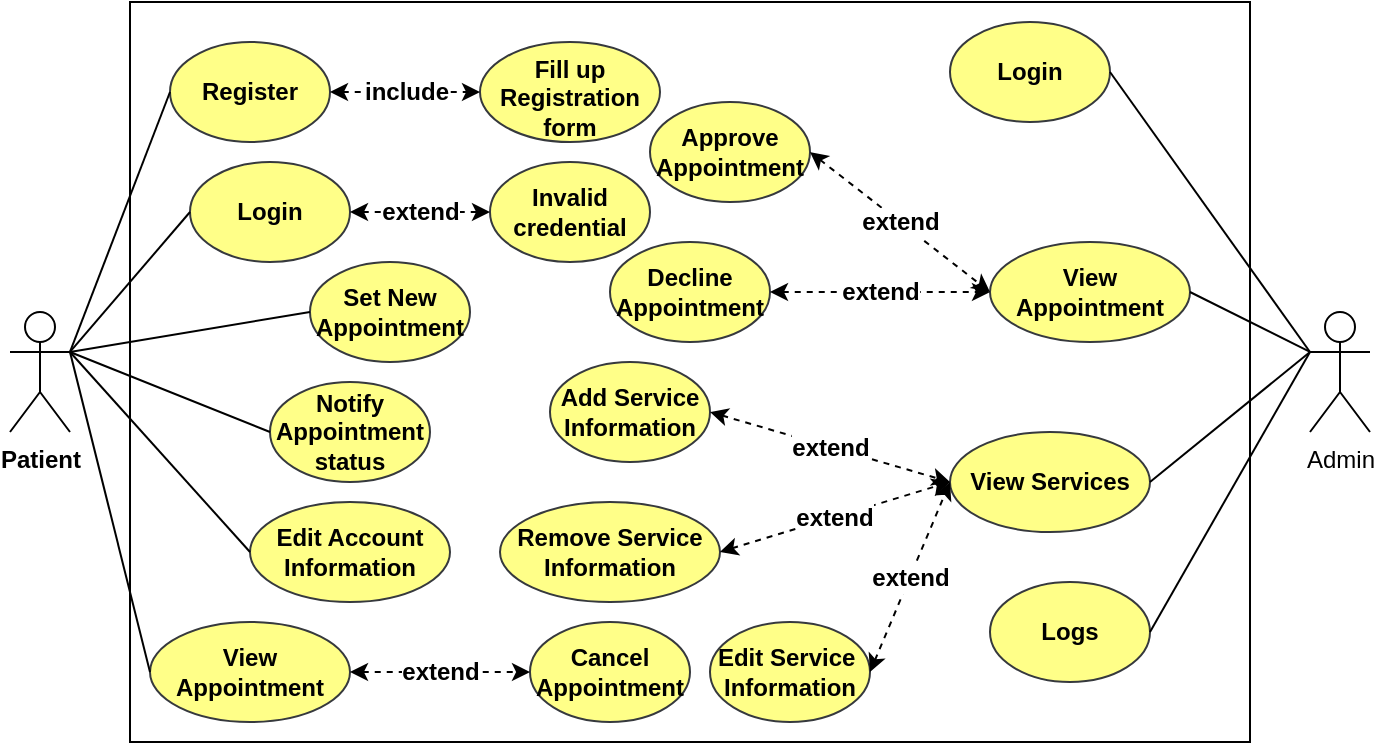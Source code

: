 <mxfile version="24.4.10" type="github">
  <diagram name="Page-1" id="79gIOcS9Xv7NSGEWYJVs">
    <mxGraphModel dx="954" dy="606" grid="1" gridSize="10" guides="1" tooltips="1" connect="1" arrows="1" fold="1" page="1" pageScale="1" pageWidth="850" pageHeight="1100" math="0" shadow="0">
      <root>
        <mxCell id="0" />
        <mxCell id="1" parent="0" />
        <mxCell id="2qKrSkv5YscFLQlsGEou-5" value="" style="rounded=0;whiteSpace=wrap;html=1;" vertex="1" parent="1">
          <mxGeometry x="70" y="100" width="560" height="370" as="geometry" />
        </mxCell>
        <mxCell id="2qKrSkv5YscFLQlsGEou-6" value="&lt;b&gt;Patient&lt;/b&gt;" style="shape=umlActor;verticalLabelPosition=bottom;verticalAlign=top;html=1;outlineConnect=0;" vertex="1" parent="1">
          <mxGeometry x="10" y="255" width="30" height="60" as="geometry" />
        </mxCell>
        <mxCell id="2qKrSkv5YscFLQlsGEou-7" value="Admin" style="shape=umlActor;verticalLabelPosition=bottom;verticalAlign=top;html=1;outlineConnect=0;" vertex="1" parent="1">
          <mxGeometry x="660" y="255" width="30" height="60" as="geometry" />
        </mxCell>
        <mxCell id="2qKrSkv5YscFLQlsGEou-8" value="Register" style="ellipse;whiteSpace=wrap;html=1;fillColor=#ffff88;strokeColor=#36393d;fontStyle=1" vertex="1" parent="1">
          <mxGeometry x="90" y="120" width="80" height="50" as="geometry" />
        </mxCell>
        <mxCell id="2qKrSkv5YscFLQlsGEou-9" value="Login" style="ellipse;whiteSpace=wrap;html=1;fillColor=#ffff88;strokeColor=#36393d;fontStyle=1" vertex="1" parent="1">
          <mxGeometry x="100" y="180" width="80" height="50" as="geometry" />
        </mxCell>
        <mxCell id="2qKrSkv5YscFLQlsGEou-10" value="Fill up Registration form" style="ellipse;whiteSpace=wrap;html=1;fillColor=#ffff88;strokeColor=#36393d;verticalAlign=top;fontStyle=1" vertex="1" parent="1">
          <mxGeometry x="245" y="120" width="90" height="50" as="geometry" />
        </mxCell>
        <mxCell id="2qKrSkv5YscFLQlsGEou-11" value="&lt;div&gt;&lt;span style=&quot;background-color: initial;&quot;&gt;Invalid credential&lt;/span&gt;&lt;br&gt;&lt;/div&gt;" style="ellipse;whiteSpace=wrap;html=1;fillColor=#ffff88;strokeColor=#36393d;verticalAlign=middle;fontStyle=1" vertex="1" parent="1">
          <mxGeometry x="250" y="180" width="80" height="50" as="geometry" />
        </mxCell>
        <mxCell id="2qKrSkv5YscFLQlsGEou-15" value="Set New Appointment" style="ellipse;whiteSpace=wrap;html=1;fillColor=#ffff88;strokeColor=#36393d;fontStyle=1" vertex="1" parent="1">
          <mxGeometry x="160" y="230" width="80" height="50" as="geometry" />
        </mxCell>
        <mxCell id="2qKrSkv5YscFLQlsGEou-16" value="Notify Appointment status" style="ellipse;whiteSpace=wrap;html=1;fillColor=#ffff88;strokeColor=#36393d;fontStyle=1" vertex="1" parent="1">
          <mxGeometry x="140" y="290" width="80" height="50" as="geometry" />
        </mxCell>
        <mxCell id="2qKrSkv5YscFLQlsGEou-17" value="Edit Account Information" style="ellipse;whiteSpace=wrap;html=1;fillColor=#ffff88;strokeColor=#36393d;fontStyle=1" vertex="1" parent="1">
          <mxGeometry x="130" y="350" width="100" height="50" as="geometry" />
        </mxCell>
        <mxCell id="2qKrSkv5YscFLQlsGEou-18" value="View Appointment" style="ellipse;whiteSpace=wrap;html=1;fillColor=#ffff88;strokeColor=#36393d;fontStyle=1" vertex="1" parent="1">
          <mxGeometry x="80" y="410" width="100" height="50" as="geometry" />
        </mxCell>
        <mxCell id="2qKrSkv5YscFLQlsGEou-19" value="Cancel Appointment" style="ellipse;whiteSpace=wrap;html=1;fillColor=#ffff88;strokeColor=#36393d;fontStyle=1" vertex="1" parent="1">
          <mxGeometry x="270" y="410" width="80" height="50" as="geometry" />
        </mxCell>
        <mxCell id="2qKrSkv5YscFLQlsGEou-20" value="Add Service Information" style="ellipse;whiteSpace=wrap;html=1;fillColor=#ffff88;strokeColor=#36393d;fontStyle=1" vertex="1" parent="1">
          <mxGeometry x="280" y="280" width="80" height="50" as="geometry" />
        </mxCell>
        <mxCell id="2qKrSkv5YscFLQlsGEou-21" value="Login" style="ellipse;whiteSpace=wrap;html=1;fillColor=#ffff88;strokeColor=#36393d;fontStyle=1" vertex="1" parent="1">
          <mxGeometry x="480" y="110" width="80" height="50" as="geometry" />
        </mxCell>
        <mxCell id="2qKrSkv5YscFLQlsGEou-22" value="View Appointment" style="ellipse;whiteSpace=wrap;html=1;fillColor=#ffff88;strokeColor=#36393d;fontStyle=1" vertex="1" parent="1">
          <mxGeometry x="500" y="220" width="100" height="50" as="geometry" />
        </mxCell>
        <mxCell id="2qKrSkv5YscFLQlsGEou-23" value="Decline Appointment" style="ellipse;whiteSpace=wrap;html=1;fillColor=#ffff88;strokeColor=#36393d;fontStyle=1" vertex="1" parent="1">
          <mxGeometry x="310" y="220" width="80" height="50" as="geometry" />
        </mxCell>
        <mxCell id="2qKrSkv5YscFLQlsGEou-24" value="Approve Appointment" style="ellipse;whiteSpace=wrap;html=1;fillColor=#ffff88;strokeColor=#36393d;fontStyle=1" vertex="1" parent="1">
          <mxGeometry x="330" y="150" width="80" height="50" as="geometry" />
        </mxCell>
        <mxCell id="2qKrSkv5YscFLQlsGEou-25" value="View Services" style="ellipse;whiteSpace=wrap;html=1;fillColor=#ffff88;strokeColor=#36393d;fontStyle=1" vertex="1" parent="1">
          <mxGeometry x="480" y="315" width="100" height="50" as="geometry" />
        </mxCell>
        <mxCell id="2qKrSkv5YscFLQlsGEou-26" value="Remove Service Information" style="ellipse;whiteSpace=wrap;html=1;fillColor=#ffff88;strokeColor=#36393d;fontStyle=1" vertex="1" parent="1">
          <mxGeometry x="255" y="350" width="110" height="50" as="geometry" />
        </mxCell>
        <mxCell id="2qKrSkv5YscFLQlsGEou-27" value="Edit Service&amp;nbsp;&lt;br&gt;Information" style="ellipse;whiteSpace=wrap;html=1;fillColor=#ffff88;strokeColor=#36393d;fontStyle=1" vertex="1" parent="1">
          <mxGeometry x="360" y="410" width="80" height="50" as="geometry" />
        </mxCell>
        <mxCell id="2qKrSkv5YscFLQlsGEou-32" value="" style="endArrow=none;html=1;rounded=0;entryX=0;entryY=0.5;entryDx=0;entryDy=0;exitX=1;exitY=0.333;exitDx=0;exitDy=0;exitPerimeter=0;" edge="1" parent="1" source="2qKrSkv5YscFLQlsGEou-6" target="2qKrSkv5YscFLQlsGEou-8">
          <mxGeometry width="50" height="50" relative="1" as="geometry">
            <mxPoint x="90" y="240" as="sourcePoint" />
            <mxPoint x="140" y="190" as="targetPoint" />
          </mxGeometry>
        </mxCell>
        <mxCell id="2qKrSkv5YscFLQlsGEou-33" value="" style="endArrow=none;html=1;rounded=0;entryX=0;entryY=0.5;entryDx=0;entryDy=0;exitX=1;exitY=0.333;exitDx=0;exitDy=0;exitPerimeter=0;" edge="1" parent="1" source="2qKrSkv5YscFLQlsGEou-6" target="2qKrSkv5YscFLQlsGEou-9">
          <mxGeometry width="50" height="50" relative="1" as="geometry">
            <mxPoint x="60" y="250" as="sourcePoint" />
            <mxPoint x="170" y="175" as="targetPoint" />
          </mxGeometry>
        </mxCell>
        <mxCell id="2qKrSkv5YscFLQlsGEou-36" value="&lt;font style=&quot;font-size: 12px;&quot;&gt;include&lt;/font&gt;" style="endArrow=classic;startArrow=classic;html=1;rounded=0;dashed=1;entryX=0;entryY=0.5;entryDx=0;entryDy=0;exitX=1;exitY=0.5;exitDx=0;exitDy=0;fontStyle=1" edge="1" parent="1" source="2qKrSkv5YscFLQlsGEou-8" target="2qKrSkv5YscFLQlsGEou-10">
          <mxGeometry width="50" height="50" relative="1" as="geometry">
            <mxPoint x="135" y="320" as="sourcePoint" />
            <mxPoint x="185" y="270" as="targetPoint" />
          </mxGeometry>
        </mxCell>
        <mxCell id="2qKrSkv5YscFLQlsGEou-39" value="&lt;font style=&quot;font-size: 12px;&quot;&gt;extend&lt;/font&gt;" style="endArrow=classic;startArrow=classic;html=1;rounded=0;dashed=1;entryX=0;entryY=0.5;entryDx=0;entryDy=0;exitX=1;exitY=0.5;exitDx=0;exitDy=0;fontStyle=1" edge="1" parent="1" source="2qKrSkv5YscFLQlsGEou-9" target="2qKrSkv5YscFLQlsGEou-11">
          <mxGeometry width="50" height="50" relative="1" as="geometry">
            <mxPoint x="180" y="155" as="sourcePoint" />
            <mxPoint x="270" y="135" as="targetPoint" />
          </mxGeometry>
        </mxCell>
        <mxCell id="2qKrSkv5YscFLQlsGEou-40" value="" style="endArrow=none;html=1;rounded=0;entryX=0;entryY=0.5;entryDx=0;entryDy=0;exitX=1;exitY=0.333;exitDx=0;exitDy=0;exitPerimeter=0;" edge="1" parent="1" source="2qKrSkv5YscFLQlsGEou-6" target="2qKrSkv5YscFLQlsGEou-15">
          <mxGeometry width="50" height="50" relative="1" as="geometry">
            <mxPoint x="60" y="250" as="sourcePoint" />
            <mxPoint x="110" y="215" as="targetPoint" />
          </mxGeometry>
        </mxCell>
        <mxCell id="2qKrSkv5YscFLQlsGEou-41" value="" style="endArrow=none;html=1;rounded=0;entryX=0;entryY=0.5;entryDx=0;entryDy=0;exitX=1;exitY=0.333;exitDx=0;exitDy=0;exitPerimeter=0;" edge="1" parent="1" source="2qKrSkv5YscFLQlsGEou-6" target="2qKrSkv5YscFLQlsGEou-16">
          <mxGeometry width="50" height="50" relative="1" as="geometry">
            <mxPoint x="70" y="260" as="sourcePoint" />
            <mxPoint x="120" y="225" as="targetPoint" />
          </mxGeometry>
        </mxCell>
        <mxCell id="2qKrSkv5YscFLQlsGEou-42" value="" style="endArrow=none;html=1;rounded=0;entryX=0;entryY=0.5;entryDx=0;entryDy=0;exitX=1;exitY=0.333;exitDx=0;exitDy=0;exitPerimeter=0;" edge="1" parent="1" source="2qKrSkv5YscFLQlsGEou-6" target="2qKrSkv5YscFLQlsGEou-17">
          <mxGeometry width="50" height="50" relative="1" as="geometry">
            <mxPoint x="60" y="240" as="sourcePoint" />
            <mxPoint x="130" y="235" as="targetPoint" />
          </mxGeometry>
        </mxCell>
        <mxCell id="2qKrSkv5YscFLQlsGEou-43" value="" style="endArrow=none;html=1;rounded=0;entryX=0;entryY=0.5;entryDx=0;entryDy=0;exitX=1;exitY=0.333;exitDx=0;exitDy=0;exitPerimeter=0;" edge="1" parent="1" source="2qKrSkv5YscFLQlsGEou-6" target="2qKrSkv5YscFLQlsGEou-18">
          <mxGeometry width="50" height="50" relative="1" as="geometry">
            <mxPoint x="90" y="280" as="sourcePoint" />
            <mxPoint x="140" y="245" as="targetPoint" />
          </mxGeometry>
        </mxCell>
        <mxCell id="2qKrSkv5YscFLQlsGEou-44" value="" style="endArrow=none;html=1;rounded=0;entryX=0;entryY=0.333;entryDx=0;entryDy=0;exitX=1;exitY=0.5;exitDx=0;exitDy=0;entryPerimeter=0;" edge="1" parent="1" source="2qKrSkv5YscFLQlsGEou-21" target="2qKrSkv5YscFLQlsGEou-7">
          <mxGeometry width="50" height="50" relative="1" as="geometry">
            <mxPoint x="580" y="302.5" as="sourcePoint" />
            <mxPoint x="630" y="267.5" as="targetPoint" />
          </mxGeometry>
        </mxCell>
        <mxCell id="2qKrSkv5YscFLQlsGEou-45" value="" style="endArrow=none;html=1;rounded=0;entryX=0;entryY=0.333;entryDx=0;entryDy=0;exitX=1;exitY=0.5;exitDx=0;exitDy=0;entryPerimeter=0;" edge="1" parent="1" source="2qKrSkv5YscFLQlsGEou-22" target="2qKrSkv5YscFLQlsGEou-7">
          <mxGeometry width="50" height="50" relative="1" as="geometry">
            <mxPoint x="590" y="145" as="sourcePoint" />
            <mxPoint x="690" y="220" as="targetPoint" />
          </mxGeometry>
        </mxCell>
        <mxCell id="2qKrSkv5YscFLQlsGEou-47" value="&lt;font style=&quot;font-size: 12px;&quot;&gt;extend&lt;/font&gt;" style="endArrow=classic;startArrow=classic;html=1;rounded=0;dashed=1;entryX=0;entryY=0.5;entryDx=0;entryDy=0;exitX=1;exitY=0.5;exitDx=0;exitDy=0;fontStyle=1" edge="1" parent="1" source="2qKrSkv5YscFLQlsGEou-24" target="2qKrSkv5YscFLQlsGEou-22">
          <mxGeometry width="50" height="50" relative="1" as="geometry">
            <mxPoint x="430" y="254.5" as="sourcePoint" />
            <mxPoint x="515" y="254.5" as="targetPoint" />
          </mxGeometry>
        </mxCell>
        <mxCell id="2qKrSkv5YscFLQlsGEou-48" value="&lt;font style=&quot;font-size: 12px;&quot;&gt;extend&lt;/font&gt;" style="endArrow=classic;startArrow=classic;html=1;rounded=0;dashed=1;entryX=0;entryY=0.5;entryDx=0;entryDy=0;exitX=1;exitY=0.5;exitDx=0;exitDy=0;fontStyle=1" edge="1" parent="1" source="2qKrSkv5YscFLQlsGEou-23" target="2qKrSkv5YscFLQlsGEou-22">
          <mxGeometry width="50" height="50" relative="1" as="geometry">
            <mxPoint x="440" y="155" as="sourcePoint" />
            <mxPoint x="480" y="205" as="targetPoint" />
          </mxGeometry>
        </mxCell>
        <mxCell id="2qKrSkv5YscFLQlsGEou-49" value="" style="endArrow=none;html=1;rounded=0;entryX=0;entryY=0.333;entryDx=0;entryDy=0;exitX=1;exitY=0.5;exitDx=0;exitDy=0;entryPerimeter=0;" edge="1" parent="1" source="2qKrSkv5YscFLQlsGEou-25" target="2qKrSkv5YscFLQlsGEou-7">
          <mxGeometry width="50" height="50" relative="1" as="geometry">
            <mxPoint x="590" y="260" as="sourcePoint" />
            <mxPoint x="690" y="220" as="targetPoint" />
          </mxGeometry>
        </mxCell>
        <mxCell id="2qKrSkv5YscFLQlsGEou-50" value="&lt;font style=&quot;font-size: 12px;&quot;&gt;extend&lt;/font&gt;" style="endArrow=classic;startArrow=classic;html=1;rounded=0;dashed=1;entryX=0;entryY=0.5;entryDx=0;entryDy=0;exitX=1;exitY=0.5;exitDx=0;exitDy=0;fontStyle=1" edge="1" parent="1" source="2qKrSkv5YscFLQlsGEou-20" target="2qKrSkv5YscFLQlsGEou-25">
          <mxGeometry width="50" height="50" relative="1" as="geometry">
            <mxPoint x="470" y="315" as="sourcePoint" />
            <mxPoint x="550" y="290" as="targetPoint" />
          </mxGeometry>
        </mxCell>
        <mxCell id="2qKrSkv5YscFLQlsGEou-51" value="&lt;font style=&quot;font-size: 12px;&quot;&gt;extend&lt;/font&gt;" style="endArrow=classic;startArrow=classic;html=1;rounded=0;dashed=1;entryX=0;entryY=0.5;entryDx=0;entryDy=0;exitX=1;exitY=0.5;exitDx=0;exitDy=0;fontStyle=1" edge="1" parent="1" source="2qKrSkv5YscFLQlsGEou-26" target="2qKrSkv5YscFLQlsGEou-25">
          <mxGeometry width="50" height="50" relative="1" as="geometry">
            <mxPoint x="410" y="315" as="sourcePoint" />
            <mxPoint x="490" y="355" as="targetPoint" />
          </mxGeometry>
        </mxCell>
        <mxCell id="2qKrSkv5YscFLQlsGEou-52" value="&lt;font style=&quot;font-size: 12px;&quot;&gt;extend&lt;/font&gt;" style="endArrow=classic;startArrow=classic;html=1;rounded=0;dashed=1;entryX=0;entryY=0.5;entryDx=0;entryDy=0;fontStyle=1;exitX=1;exitY=0.5;exitDx=0;exitDy=0;" edge="1" parent="1" source="2qKrSkv5YscFLQlsGEou-18" target="2qKrSkv5YscFLQlsGEou-19">
          <mxGeometry width="50" height="50" relative="1" as="geometry">
            <mxPoint x="420" y="325" as="sourcePoint" />
            <mxPoint x="500" y="365" as="targetPoint" />
          </mxGeometry>
        </mxCell>
        <mxCell id="2qKrSkv5YscFLQlsGEou-53" value="&lt;font style=&quot;font-size: 12px;&quot;&gt;extend&lt;/font&gt;" style="endArrow=classic;startArrow=classic;html=1;rounded=0;dashed=1;entryX=0;entryY=0.5;entryDx=0;entryDy=0;exitX=1;exitY=0.5;exitDx=0;exitDy=0;fontStyle=1" edge="1" parent="1" source="2qKrSkv5YscFLQlsGEou-27" target="2qKrSkv5YscFLQlsGEou-25">
          <mxGeometry width="50" height="50" relative="1" as="geometry">
            <mxPoint x="370" y="365" as="sourcePoint" />
            <mxPoint x="490" y="355" as="targetPoint" />
          </mxGeometry>
        </mxCell>
        <mxCell id="2qKrSkv5YscFLQlsGEou-57" value="Logs" style="ellipse;whiteSpace=wrap;html=1;fillColor=#ffff88;strokeColor=#36393d;fontStyle=1" vertex="1" parent="1">
          <mxGeometry x="500" y="390" width="80" height="50" as="geometry" />
        </mxCell>
        <mxCell id="2qKrSkv5YscFLQlsGEou-58" value="" style="endArrow=none;html=1;rounded=0;entryX=0;entryY=0.333;entryDx=0;entryDy=0;exitX=1;exitY=0.5;exitDx=0;exitDy=0;entryPerimeter=0;" edge="1" parent="1" source="2qKrSkv5YscFLQlsGEou-57" target="2qKrSkv5YscFLQlsGEou-7">
          <mxGeometry width="50" height="50" relative="1" as="geometry">
            <mxPoint x="590" y="350" as="sourcePoint" />
            <mxPoint x="670" y="285" as="targetPoint" />
          </mxGeometry>
        </mxCell>
      </root>
    </mxGraphModel>
  </diagram>
</mxfile>
